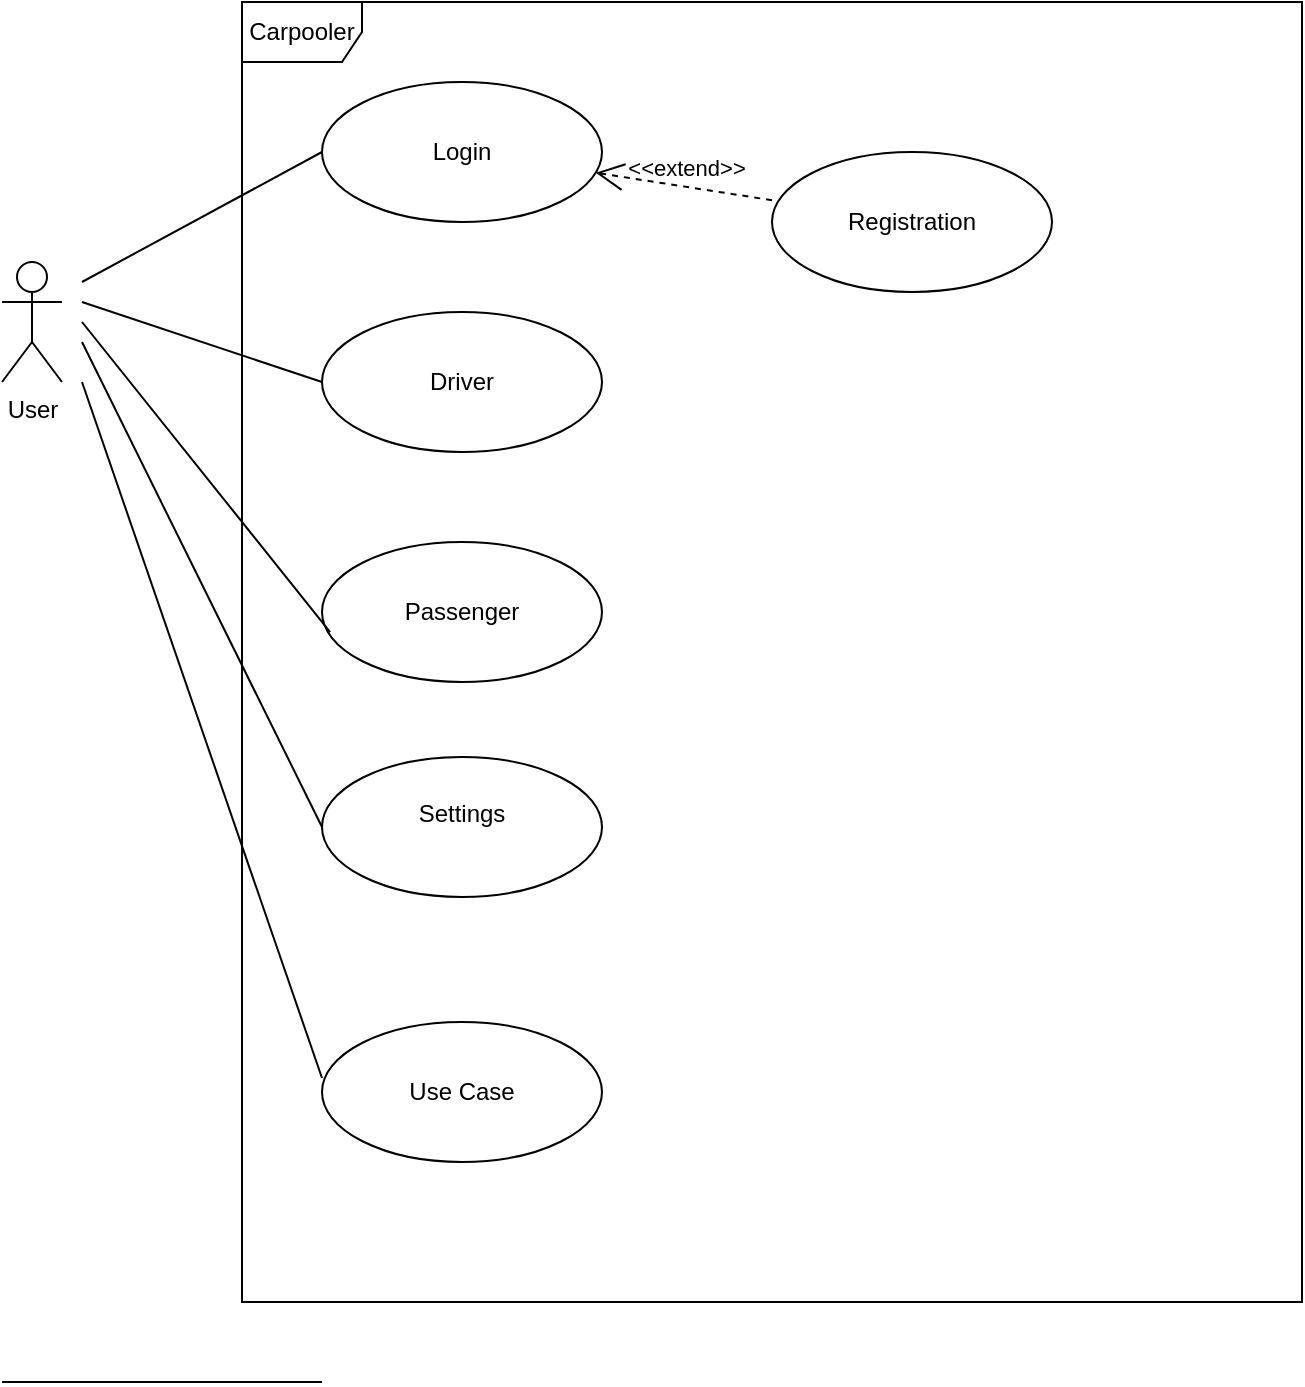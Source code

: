 <mxfile version="10.6.5" type="device"><diagram id="iny0fQwagCQGVUIqSoMo" name="Page-1"><mxGraphModel dx="754" dy="699" grid="1" gridSize="10" guides="1" tooltips="1" connect="1" arrows="1" fold="1" page="1" pageScale="1" pageWidth="850" pageHeight="1100" math="0" shadow="0"><root><mxCell id="0"/><mxCell id="1" parent="0"/><mxCell id="jTadJtUAEFnjgkH5OWyT-3" value="Carpooler" style="shape=umlFrame;whiteSpace=wrap;html=1;" vertex="1" parent="1"><mxGeometry x="200" y="30" width="530" height="650" as="geometry"/></mxCell><mxCell id="jTadJtUAEFnjgkH5OWyT-1" value="User" style="shape=umlActor;html=1;verticalLabelPosition=bottom;verticalAlign=top;align=center;" vertex="1" parent="1"><mxGeometry x="80" y="160" width="30" height="60" as="geometry"/></mxCell><mxCell id="jTadJtUAEFnjgkH5OWyT-2" value="Login" style="ellipse;whiteSpace=wrap;html=1;" vertex="1" parent="1"><mxGeometry x="240" y="70" width="140" height="70" as="geometry"/></mxCell><mxCell id="jTadJtUAEFnjgkH5OWyT-4" value="Driver" style="ellipse;whiteSpace=wrap;html=1;" vertex="1" parent="1"><mxGeometry x="240" y="185" width="140" height="70" as="geometry"/></mxCell><mxCell id="jTadJtUAEFnjgkH5OWyT-5" value="Passenger" style="ellipse;whiteSpace=wrap;html=1;" vertex="1" parent="1"><mxGeometry x="240" y="300" width="140" height="70" as="geometry"/></mxCell><mxCell id="jTadJtUAEFnjgkH5OWyT-6" value="" style="edgeStyle=none;html=1;endArrow=none;verticalAlign=bottom;entryX=0;entryY=0.5;entryDx=0;entryDy=0;" edge="1" parent="1" target="jTadJtUAEFnjgkH5OWyT-2"><mxGeometry width="160" relative="1" as="geometry"><mxPoint x="120" y="170" as="sourcePoint"/><mxPoint x="230" y="700" as="targetPoint"/></mxGeometry></mxCell><mxCell id="jTadJtUAEFnjgkH5OWyT-7" value="" style="edgeStyle=none;html=1;endArrow=none;verticalAlign=bottom;entryX=0;entryY=0.5;entryDx=0;entryDy=0;" edge="1" parent="1" target="jTadJtUAEFnjgkH5OWyT-4"><mxGeometry width="160" relative="1" as="geometry"><mxPoint x="120" y="180" as="sourcePoint"/><mxPoint x="230" y="720" as="targetPoint"/></mxGeometry></mxCell><mxCell id="jTadJtUAEFnjgkH5OWyT-9" value="" style="edgeStyle=none;html=1;endArrow=none;verticalAlign=bottom;entryX=0.029;entryY=0.643;entryDx=0;entryDy=0;entryPerimeter=0;" edge="1" parent="1" target="jTadJtUAEFnjgkH5OWyT-5"><mxGeometry width="160" relative="1" as="geometry"><mxPoint x="120" y="190" as="sourcePoint"/><mxPoint x="230" y="700" as="targetPoint"/></mxGeometry></mxCell><mxCell id="jTadJtUAEFnjgkH5OWyT-12" value="&lt;div&gt;Settings&lt;/div&gt;&lt;div&gt;&lt;br&gt;&lt;/div&gt;" style="ellipse;whiteSpace=wrap;html=1;" vertex="1" parent="1"><mxGeometry x="240" y="407.5" width="140" height="70" as="geometry"/></mxCell><mxCell id="jTadJtUAEFnjgkH5OWyT-13" value="" style="edgeStyle=none;html=1;endArrow=none;verticalAlign=bottom;" edge="1" parent="1"><mxGeometry width="160" relative="1" as="geometry"><mxPoint x="120" y="220" as="sourcePoint"/><mxPoint x="240" y="568" as="targetPoint"/></mxGeometry></mxCell><mxCell id="jTadJtUAEFnjgkH5OWyT-14" value="" style="edgeStyle=none;html=1;endArrow=none;verticalAlign=bottom;entryX=0;entryY=0.5;entryDx=0;entryDy=0;" edge="1" parent="1" target="jTadJtUAEFnjgkH5OWyT-12"><mxGeometry width="160" relative="1" as="geometry"><mxPoint x="120" y="200" as="sourcePoint"/><mxPoint x="240" y="720" as="targetPoint"/></mxGeometry></mxCell><mxCell id="jTadJtUAEFnjgkH5OWyT-16" value="" style="edgeStyle=none;html=1;endArrow=none;verticalAlign=bottom;" edge="1" parent="1"><mxGeometry width="160" relative="1" as="geometry"><mxPoint x="80" y="720" as="sourcePoint"/><mxPoint x="240" y="720" as="targetPoint"/></mxGeometry></mxCell><mxCell id="jTadJtUAEFnjgkH5OWyT-18" value="Registration" style="ellipse;whiteSpace=wrap;html=1;" vertex="1" parent="1"><mxGeometry x="465" y="105" width="140" height="70" as="geometry"/></mxCell><mxCell id="jTadJtUAEFnjgkH5OWyT-19" value="&amp;lt;&amp;lt;extend&amp;gt;&amp;gt;" style="edgeStyle=none;html=1;startArrow=open;endArrow=none;startSize=12;verticalAlign=bottom;dashed=1;labelBackgroundColor=none;" edge="1" parent="1" source="jTadJtUAEFnjgkH5OWyT-2" target="jTadJtUAEFnjgkH5OWyT-18"><mxGeometry width="160" relative="1" as="geometry"><mxPoint x="80" y="740" as="sourcePoint"/><mxPoint x="240" y="740" as="targetPoint"/></mxGeometry></mxCell><mxCell id="jTadJtUAEFnjgkH5OWyT-20" value="Use Case" style="ellipse;whiteSpace=wrap;html=1;" vertex="1" parent="1"><mxGeometry x="240" y="540" width="140" height="70" as="geometry"/></mxCell></root></mxGraphModel></diagram></mxfile>